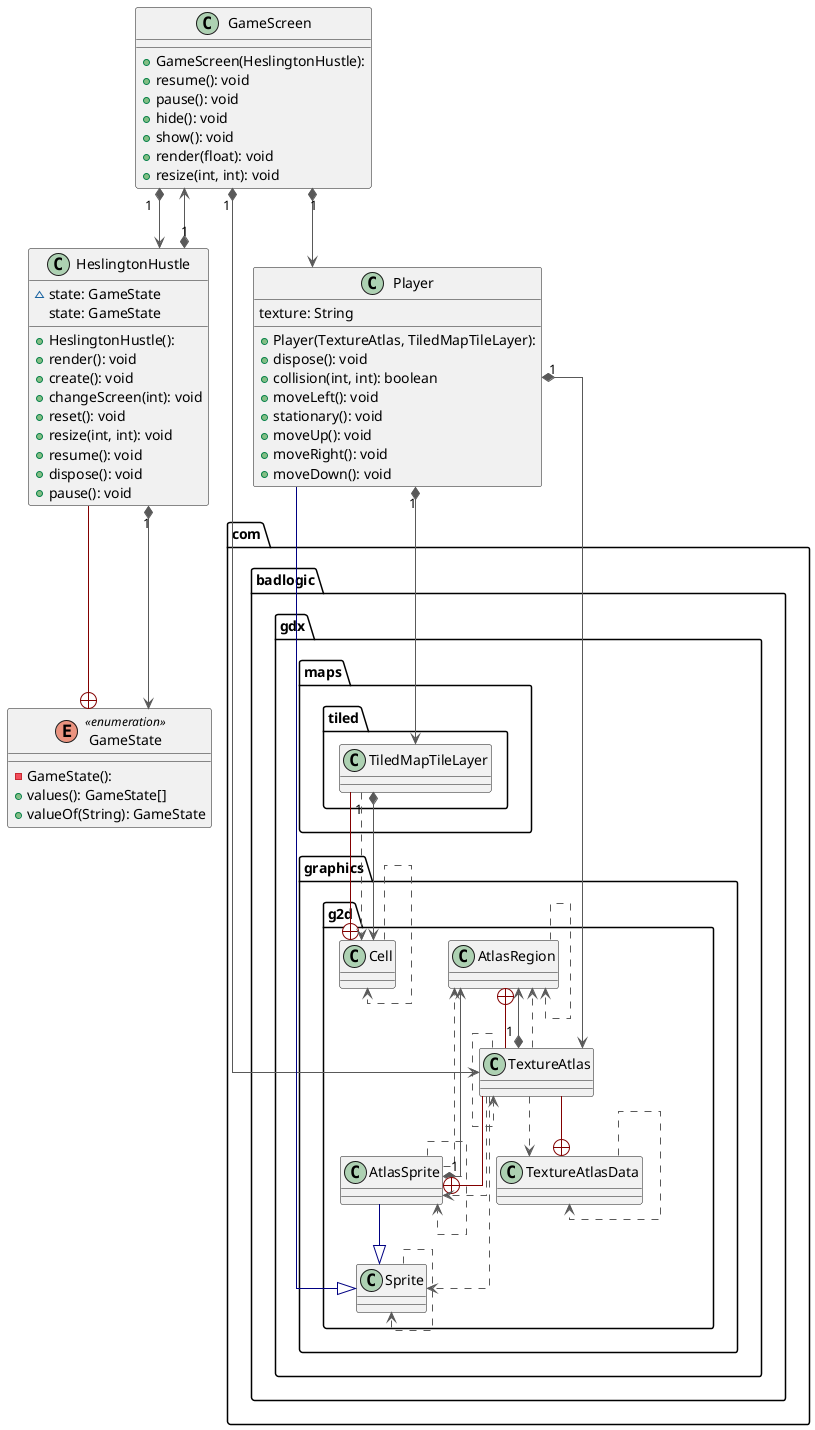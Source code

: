 @startuml
skinparam linetype ortho

package com.badlogic.gdx.graphics.g2d {
class AtlasRegion
class AtlasSprite
class Cell
class Sprite
class TextureAtlas
class TextureAtlasData
}

package com.badlogic.gdx.maps.tiled {
class TiledMapTileLayer

}

class GameScreen {
  + GameScreen(HeslingtonHustle): 
  + resume(): void
  + pause(): void
  + hide(): void
  + show(): void
  + render(float): void
  + resize(int, int): void
}
enum GameState << enumeration >> {
  - GameState(): 
  + values(): GameState[]
  + valueOf(String): GameState
}
class HeslingtonHustle {
  + HeslingtonHustle(): 
  ~ state: GameState
  + render(): void
  + create(): void
  + changeScreen(int): void
  + reset(): void
  + resize(int, int): void
  + resume(): void
  + dispose(): void
  + pause(): void
   state: GameState
}
class Player {
  + Player(TextureAtlas, TiledMapTileLayer): 
  + dispose(): void
  + collision(int, int): boolean
  + moveLeft(): void
  + stationary(): void
  + moveUp(): void
  + moveRight(): void
  + moveDown(): void
   texture: String
}

AtlasRegion        -[#595959,dashed]->  AtlasRegion
AtlasRegion        +-[#820000,plain]-  TextureAtlas
AtlasSprite        -[#595959,dashed]->  AtlasRegion
AtlasSprite       "1" *-[#595959,plain]-> AtlasRegion
AtlasSprite        -[#595959,dashed]->  AtlasSprite
AtlasSprite        -[#000082,plain]-^  Sprite
AtlasSprite        +-[#820000,plain]-  TextureAtlas
Cell               -[#595959,dashed]->  Cell
Cell               +-[#820000,plain]-  TiledMapTileLayer
GameScreen        "1" *-[#595959,plain]-> HeslingtonHustle
GameScreen        "1" *-[#595959,plain]-> Player
GameScreen        "1" *-[#595959,plain]-> TextureAtlas
GameState          +-[#820000,plain]-  HeslingtonHustle
HeslingtonHustle  "1" *-[#595959,plain]-> GameScreen
HeslingtonHustle  "1" *-[#595959,plain]-> GameState
Player             -[#000082,plain]-^  Sprite
Player            "1" *-[#595959,plain]-> TextureAtlas
Player            "1" *-[#595959,plain]-> TiledMapTileLayer
Sprite             -[#595959,dashed]->  Sprite
TextureAtlas      "1" *-[#595959,plain]-> AtlasRegion
TextureAtlas       -[#595959,dashed]->  AtlasRegion
TextureAtlas       -[#595959,dashed]->  AtlasSprite
TextureAtlas       -[#595959,dashed]->  Sprite
TextureAtlas       -[#595959,dashed]->  TextureAtlas
TextureAtlas       -[#595959,dashed]->  TextureAtlasData
TextureAtlasData   +-[#820000,plain]-  TextureAtlas
TextureAtlasData   -[#595959,dashed]->  TextureAtlasData
TiledMapTileLayer  -[#595959,dashed]->  Cell
TiledMapTileLayer "1" *-[#595959,plain]-> Cell
@enduml
